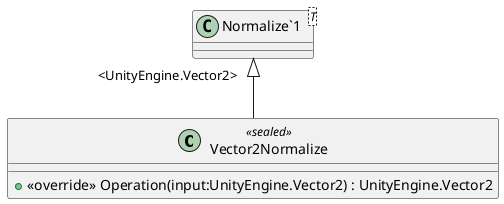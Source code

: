 @startuml
class Vector2Normalize <<sealed>> {
    + <<override>> Operation(input:UnityEngine.Vector2) : UnityEngine.Vector2
}
class "Normalize`1"<T> {
}
"Normalize`1" "<UnityEngine.Vector2>" <|-- Vector2Normalize
@enduml
